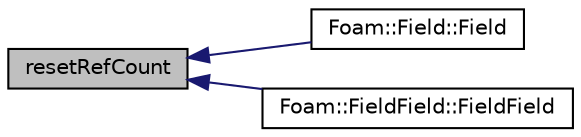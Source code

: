 digraph "resetRefCount"
{
  bgcolor="transparent";
  edge [fontname="Helvetica",fontsize="10",labelfontname="Helvetica",labelfontsize="10"];
  node [fontname="Helvetica",fontsize="10",shape=record];
  rankdir="LR";
  Node1 [label="resetRefCount",height=0.2,width=0.4,color="black", fillcolor="grey75", style="filled", fontcolor="black"];
  Node1 -> Node2 [dir="back",color="midnightblue",fontsize="10",style="solid",fontname="Helvetica"];
  Node2 [label="Foam::Field::Field",height=0.2,width=0.4,color="black",URL="$a00755.html#a1ce42acf00887a94b4f5d8c480b51552",tooltip="Construct as copy of tmp<Field> "];
  Node1 -> Node3 [dir="back",color="midnightblue",fontsize="10",style="solid",fontname="Helvetica"];
  Node3 [label="Foam::FieldField::FieldField",height=0.2,width=0.4,color="black",URL="$a00762.html#a415a7114efaaea7d3e2369a652e82c75",tooltip="Construct as copy of tmp<FieldField> "];
}
